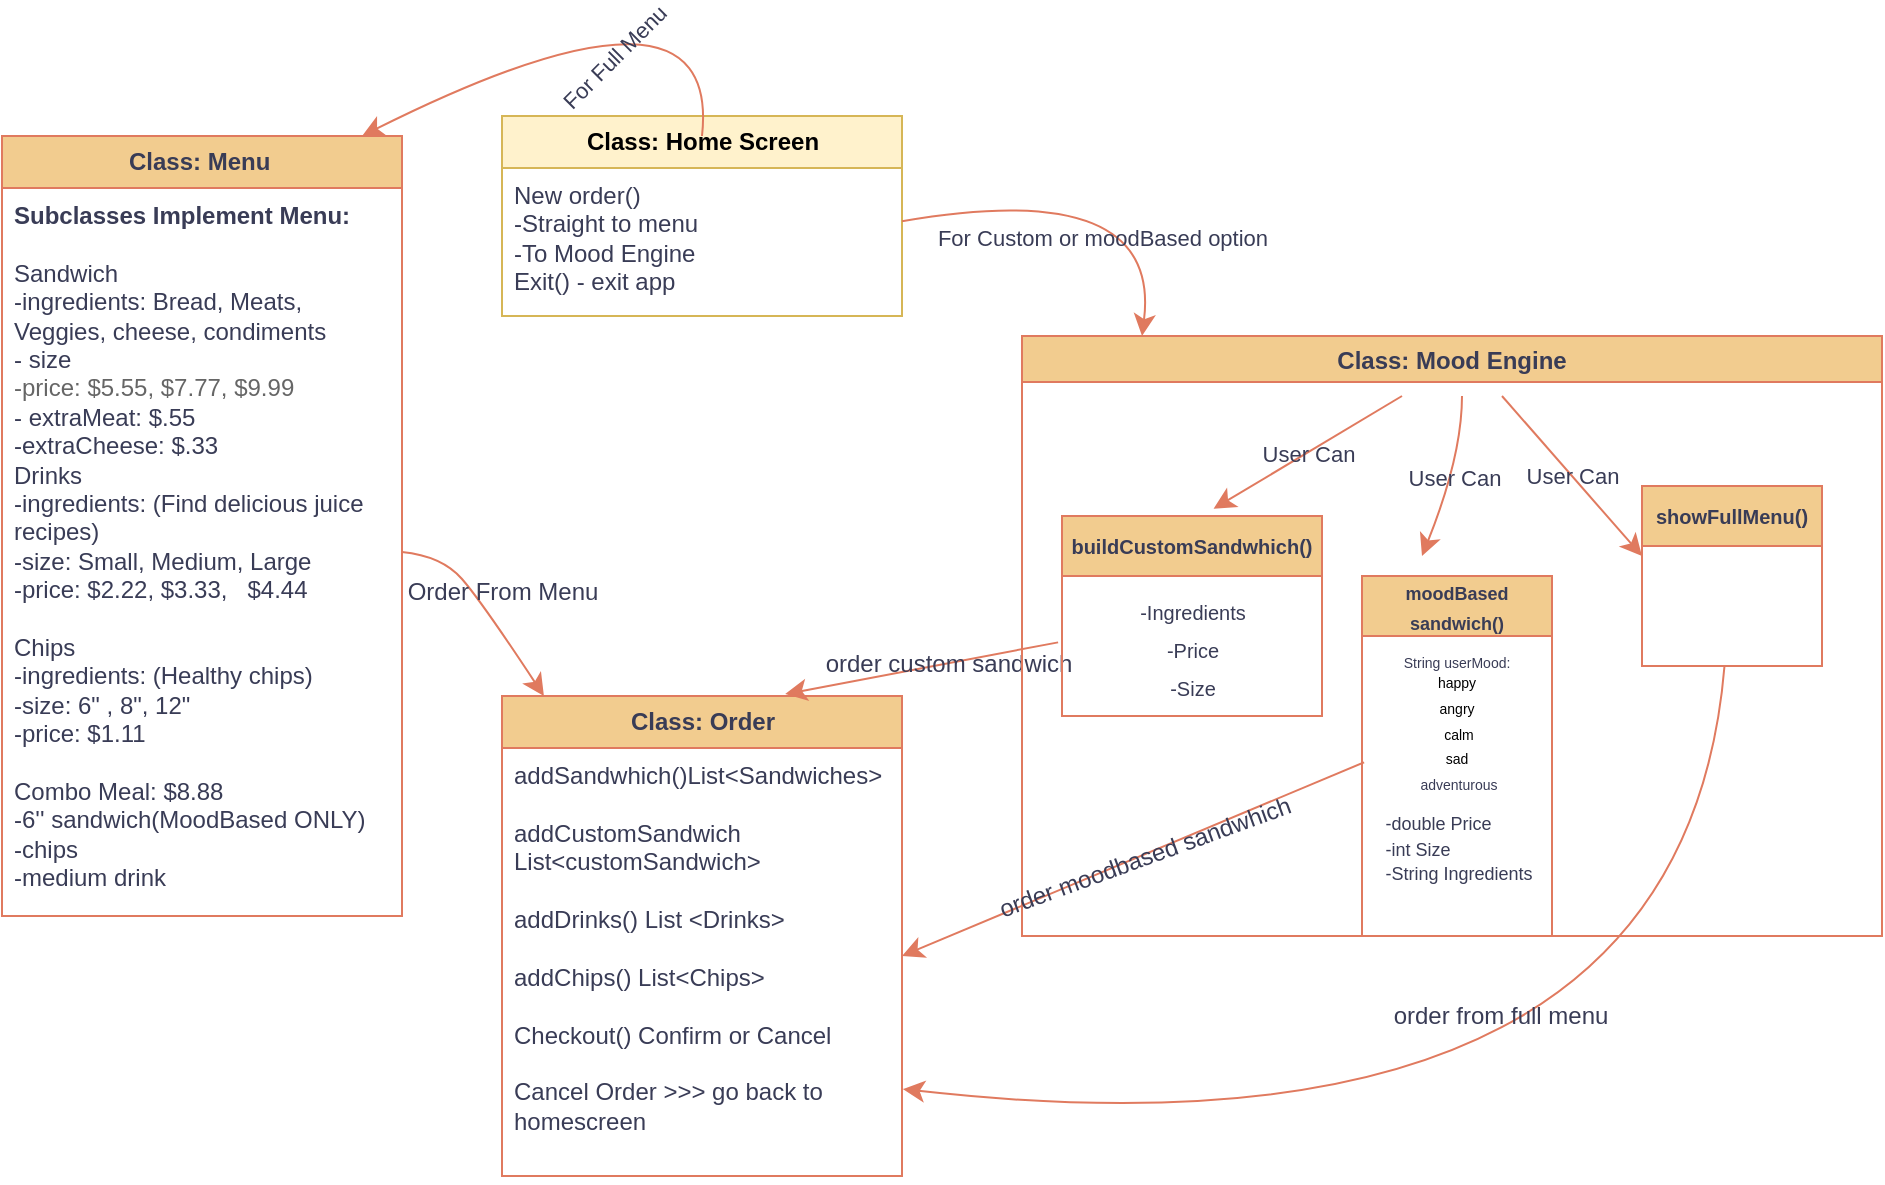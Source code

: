 <mxfile version="27.0.8">
  <diagram name="Page-1" id="hEn-4YcYx3pwjlDkFy8Q">
    <mxGraphModel dx="610" dy="512" grid="1" gridSize="10" guides="1" tooltips="1" connect="1" arrows="1" fold="1" page="1" pageScale="1" pageWidth="850" pageHeight="1100" math="0" shadow="0">
      <root>
        <mxCell id="0" />
        <mxCell id="1" parent="0" />
        <mxCell id="Aw1DZqWnzIEfaL2U8dn3-109" value="&lt;b&gt;Class: Menu&amp;nbsp;&lt;/b&gt;" style="swimlane;fontStyle=0;childLayout=stackLayout;horizontal=1;startSize=26;fillColor=#F2CC8F;horizontalStack=0;resizeParent=1;resizeParentMax=0;resizeLast=0;collapsible=1;marginBottom=0;html=1;labelBackgroundColor=none;strokeColor=#E07A5F;fontColor=#393C56;" vertex="1" parent="1">
          <mxGeometry x="10" y="140" width="200" height="390" as="geometry" />
        </mxCell>
        <mxCell id="Aw1DZqWnzIEfaL2U8dn3-112" value="&lt;b&gt;Subclasses Implement Menu:&amp;nbsp;&lt;/b&gt;&lt;div&gt;&lt;br&gt;&lt;/div&gt;&lt;div&gt;Sandwich&lt;/div&gt;&lt;div&gt;-ingredients: Bread, Meats, Veggies, cheese, condiments&lt;/div&gt;&lt;div&gt;- size&lt;/div&gt;&lt;div&gt;&lt;font style=&quot;color: rgb(102, 102, 102);&quot;&gt;-price:&amp;nbsp;&lt;span style=&quot;background-color: transparent;&quot;&gt;$5.55, $7.77, $9.99&lt;/span&gt;&lt;/font&gt;&lt;/div&gt;&lt;div&gt;- extraMeat: $.55&lt;/div&gt;&lt;div&gt;-extraCheese: $.33&lt;/div&gt;&lt;div&gt;Drinks&lt;/div&gt;&lt;div&gt;-ingredients: (Find delicious juice recipes)&amp;nbsp;&lt;/div&gt;&lt;div&gt;-size: Small, Medium, Large&lt;/div&gt;&lt;div&gt;-price: $2.22, $3.33,&amp;nbsp; &amp;nbsp;$4.44&lt;/div&gt;&lt;div&gt;&lt;br&gt;&lt;/div&gt;&lt;div&gt;Chips&lt;/div&gt;&lt;div&gt;-ingredients: (Healthy chips)&lt;/div&gt;&lt;div&gt;-size: 6&quot; , 8&quot;, 12&quot;&amp;nbsp;&lt;/div&gt;&lt;div&gt;-price: $1.11&lt;/div&gt;&lt;div&gt;&lt;br&gt;&lt;/div&gt;&lt;div&gt;Combo Meal: $8.88&lt;/div&gt;&lt;div&gt;-6&#39;&#39; sandwich(MoodBased ONLY)&amp;nbsp;&lt;/div&gt;&lt;div&gt;-chips&lt;/div&gt;&lt;div&gt;-medium drink&lt;/div&gt;&lt;div&gt;&lt;br&gt;&lt;/div&gt;" style="text;strokeColor=none;fillColor=none;align=left;verticalAlign=top;spacingLeft=4;spacingRight=4;overflow=hidden;rotatable=0;points=[[0,0.5],[1,0.5]];portConstraint=eastwest;whiteSpace=wrap;html=1;labelBackgroundColor=none;fontColor=#393C56;" vertex="1" parent="Aw1DZqWnzIEfaL2U8dn3-109">
          <mxGeometry y="26" width="200" height="364" as="geometry" />
        </mxCell>
        <mxCell id="Aw1DZqWnzIEfaL2U8dn3-113" value="&lt;b&gt;Class: Order&lt;/b&gt;" style="swimlane;fontStyle=0;childLayout=stackLayout;horizontal=1;startSize=26;fillColor=#F2CC8F;horizontalStack=0;resizeParent=1;resizeParentMax=0;resizeLast=0;collapsible=1;marginBottom=0;html=1;strokeColor=#E07A5F;labelBackgroundColor=none;fontColor=#393C56;fillStyle=auto;" vertex="1" parent="1">
          <mxGeometry x="260" y="420" width="200" height="240" as="geometry" />
        </mxCell>
        <mxCell id="Aw1DZqWnzIEfaL2U8dn3-115" value="addSandwhich()List&amp;lt;Sandwiches&amp;gt;&lt;div&gt;&lt;br&gt;&lt;/div&gt;&lt;div&gt;addCustomSandwich List&amp;lt;customSandwich&amp;gt;&lt;/div&gt;&lt;div&gt;&lt;div&gt;&lt;br&gt;&lt;/div&gt;&lt;div&gt;addDrinks() List &amp;lt;Drinks&amp;gt;&lt;/div&gt;&lt;div&gt;&lt;br&gt;&lt;/div&gt;&lt;div&gt;addChips() List&amp;lt;Chips&amp;gt;&lt;/div&gt;&lt;/div&gt;&lt;div&gt;&lt;br&gt;&lt;/div&gt;&lt;div&gt;Checkout() Confirm or Cancel&lt;/div&gt;&lt;div&gt;&lt;br&gt;&lt;/div&gt;&lt;div&gt;Cancel Order &amp;gt;&amp;gt;&amp;gt; go back to homescreen&lt;/div&gt;" style="text;strokeColor=none;fillColor=none;align=left;verticalAlign=top;spacingLeft=4;spacingRight=4;overflow=hidden;rotatable=0;points=[[0,0.5],[1,0.5]];portConstraint=eastwest;whiteSpace=wrap;html=1;labelBackgroundColor=none;fontColor=#393C56;" vertex="1" parent="Aw1DZqWnzIEfaL2U8dn3-113">
          <mxGeometry y="26" width="200" height="214" as="geometry" />
        </mxCell>
        <mxCell id="Aw1DZqWnzIEfaL2U8dn3-149" style="edgeStyle=none;curved=1;rounded=0;orthogonalLoop=1;jettySize=auto;html=1;exitX=-0.015;exitY=0.474;exitDx=0;exitDy=0;entryX=0.708;entryY=-0.004;entryDx=0;entryDy=0;entryPerimeter=0;fontSize=12;startSize=8;endSize=8;exitPerimeter=0;labelBackgroundColor=none;strokeColor=#E07A5F;fontColor=default;" edge="1" parent="1" source="Aw1DZqWnzIEfaL2U8dn3-147" target="Aw1DZqWnzIEfaL2U8dn3-113">
          <mxGeometry relative="1" as="geometry" />
        </mxCell>
        <mxCell id="Aw1DZqWnzIEfaL2U8dn3-172" value="order custom sandwich" style="edgeLabel;html=1;align=center;verticalAlign=middle;resizable=0;points=[];fontSize=12;rotation=0;labelBackgroundColor=none;fontColor=#393C56;" vertex="1" connectable="0" parent="Aw1DZqWnzIEfaL2U8dn3-149">
          <mxGeometry x="-0.19" relative="1" as="geometry">
            <mxPoint as="offset" />
          </mxGeometry>
        </mxCell>
        <mxCell id="Aw1DZqWnzIEfaL2U8dn3-150" style="edgeStyle=none;curved=1;rounded=0;orthogonalLoop=1;jettySize=auto;html=1;exitX=1;exitY=0.5;exitDx=0;exitDy=0;fontSize=12;startSize=8;endSize=8;labelBackgroundColor=none;strokeColor=#E07A5F;fontColor=default;" edge="1" parent="1" source="Aw1DZqWnzIEfaL2U8dn3-112" target="Aw1DZqWnzIEfaL2U8dn3-113">
          <mxGeometry relative="1" as="geometry">
            <Array as="points">
              <mxPoint x="230" y="350" />
              <mxPoint x="250" y="373" />
            </Array>
          </mxGeometry>
        </mxCell>
        <mxCell id="Aw1DZqWnzIEfaL2U8dn3-171" value="Order From Menu" style="edgeLabel;html=1;align=center;verticalAlign=middle;resizable=0;points=[];fontSize=12;labelBackgroundColor=none;fontColor=#393C56;" vertex="1" connectable="0" parent="Aw1DZqWnzIEfaL2U8dn3-150">
          <mxGeometry x="-0.177" relative="1" as="geometry">
            <mxPoint x="14" as="offset" />
          </mxGeometry>
        </mxCell>
        <mxCell id="Aw1DZqWnzIEfaL2U8dn3-123" value="Class: Mood Engine" style="swimlane;startSize=23;labelBackgroundColor=none;fillColor=#F2CC8F;strokeColor=#E07A5F;fontColor=#393C56;" vertex="1" parent="1">
          <mxGeometry x="520" y="240" width="430" height="300" as="geometry" />
        </mxCell>
        <mxCell id="Aw1DZqWnzIEfaL2U8dn3-126" value="&lt;font style=&quot;font-size: 9px;&quot;&gt;&lt;b style=&quot;&quot;&gt;moodBased sandwich()&lt;/b&gt;&lt;/font&gt;" style="swimlane;fontStyle=0;childLayout=stackLayout;horizontal=1;startSize=30;horizontalStack=0;resizeParent=1;resizeParentMax=0;resizeLast=0;collapsible=1;marginBottom=0;whiteSpace=wrap;html=1;labelBackgroundColor=none;fillColor=#F2CC8F;strokeColor=#E07A5F;fontColor=#393C56;" vertex="1" parent="Aw1DZqWnzIEfaL2U8dn3-123">
          <mxGeometry x="170" y="120" width="95" height="180" as="geometry">
            <mxRectangle x="390" y="320" width="110" height="30" as="alternateBounds" />
          </mxGeometry>
        </mxCell>
        <mxCell id="Aw1DZqWnzIEfaL2U8dn3-148" value="&lt;div style=&quot;line-height: 60%;&quot;&gt;&lt;font style=&quot;font-size: 7px; line-height: 60%;&quot;&gt;String userMood:&amp;nbsp;&lt;/font&gt;&lt;/div&gt;&lt;div style=&quot;line-height: 60%;&quot;&gt;&lt;span style=&quot;font-size: 7px; background-color: transparent; color: light-dark(rgb(0, 0, 0), rgb(255, 255, 255));&quot;&gt;happy&amp;nbsp;&lt;/span&gt;&lt;/div&gt;&lt;div style=&quot;line-height: 60%;&quot;&gt;&lt;span style=&quot;font-size: 7px; background-color: transparent; color: light-dark(rgb(0, 0, 0), rgb(255, 255, 255));&quot;&gt;angry&amp;nbsp;&lt;/span&gt;&lt;/div&gt;&lt;div style=&quot;line-height: 60%;&quot;&gt;&lt;span style=&quot;font-size: 7px; background-color: transparent; color: light-dark(rgb(0, 0, 0), rgb(255, 255, 255));&quot;&gt;calm&lt;/span&gt;&lt;/div&gt;&lt;div style=&quot;line-height: 60%;&quot;&gt;&lt;span style=&quot;font-size: 7px; background-color: transparent; color: light-dark(rgb(0, 0, 0), rgb(255, 255, 255));&quot;&gt;sad&amp;nbsp;&lt;/span&gt;&lt;div&gt;&lt;font style=&quot;font-size: 7px; line-height: 60%;&quot;&gt;adventurous&lt;/font&gt;&lt;/div&gt;&lt;div&gt;&lt;font style=&quot;font-size: 7px; line-height: 60%;&quot;&gt;&lt;br&gt;&lt;/font&gt;&lt;/div&gt;&lt;div style=&quot;text-align: left;&quot;&gt;&lt;font style=&quot;font-size: 9px;&quot;&gt;-double Price&lt;/font&gt;&lt;/div&gt;&lt;div style=&quot;text-align: left;&quot;&gt;&lt;font style=&quot;font-size: 9px;&quot;&gt;-int Size&lt;/font&gt;&lt;/div&gt;&lt;div style=&quot;text-align: left;&quot;&gt;&lt;font style=&quot;font-size: 9px;&quot;&gt;-String Ingredients&lt;/font&gt;&lt;/div&gt;&lt;div&gt;&lt;br&gt;&lt;/div&gt;&lt;div&gt;&lt;font style=&quot;font-size: 7px; line-height: 60%;&quot;&gt;&amp;nbsp;&lt;/font&gt;&lt;/div&gt;&lt;/div&gt;" style="text;html=1;align=center;verticalAlign=middle;resizable=0;points=[];autosize=1;strokeColor=none;fillColor=none;fontSize=16;labelBackgroundColor=none;fontColor=#393C56;" vertex="1" parent="Aw1DZqWnzIEfaL2U8dn3-126">
          <mxGeometry y="30" width="95" height="150" as="geometry" />
        </mxCell>
        <mxCell id="Aw1DZqWnzIEfaL2U8dn3-138" value="&lt;span style=&quot;font-size: 10px;&quot;&gt;&lt;b&gt;showFullMenu()&lt;/b&gt;&lt;/span&gt;" style="swimlane;fontStyle=0;childLayout=stackLayout;horizontal=1;startSize=30;horizontalStack=0;resizeParent=1;resizeParentMax=0;resizeLast=0;collapsible=1;marginBottom=0;whiteSpace=wrap;html=1;labelBackgroundColor=none;fillColor=#F2CC8F;strokeColor=#E07A5F;fontColor=#393C56;" vertex="1" parent="Aw1DZqWnzIEfaL2U8dn3-123">
          <mxGeometry x="310" y="75" width="90" height="90" as="geometry" />
        </mxCell>
        <mxCell id="Aw1DZqWnzIEfaL2U8dn3-135" value="&lt;font style=&quot;font-size: 10px;&quot;&gt;&lt;b&gt;buildCustomSandwhich()&lt;/b&gt;&lt;/font&gt;" style="swimlane;fontStyle=0;childLayout=stackLayout;horizontal=1;startSize=30;horizontalStack=0;resizeParent=1;resizeParentMax=0;resizeLast=0;collapsible=1;marginBottom=0;whiteSpace=wrap;html=1;labelBackgroundColor=none;fillColor=#F2CC8F;strokeColor=#E07A5F;fontColor=#393C56;" vertex="1" parent="Aw1DZqWnzIEfaL2U8dn3-123">
          <mxGeometry x="20" y="90" width="130" height="100" as="geometry" />
        </mxCell>
        <mxCell id="Aw1DZqWnzIEfaL2U8dn3-147" value="&lt;font style=&quot;font-size: 10px;&quot;&gt;-Ingredients&lt;/font&gt;&lt;div&gt;&lt;font style=&quot;font-size: 10px;&quot;&gt;-Price&lt;/font&gt;&lt;/div&gt;&lt;div&gt;&lt;font style=&quot;font-size: 10px;&quot;&gt;-Size&lt;/font&gt;&lt;/div&gt;" style="text;html=1;align=center;verticalAlign=middle;resizable=0;points=[];autosize=1;strokeColor=none;fillColor=none;fontSize=16;labelBackgroundColor=none;fontColor=#393C56;" vertex="1" parent="Aw1DZqWnzIEfaL2U8dn3-135">
          <mxGeometry y="30" width="130" height="70" as="geometry" />
        </mxCell>
        <mxCell id="Aw1DZqWnzIEfaL2U8dn3-156" value="" style="endArrow=classic;html=1;rounded=0;fontSize=12;startSize=8;endSize=8;curved=1;labelBackgroundColor=none;strokeColor=#E07A5F;fontColor=default;" edge="1" parent="Aw1DZqWnzIEfaL2U8dn3-123">
          <mxGeometry relative="1" as="geometry">
            <mxPoint x="240" y="30" as="sourcePoint" />
            <mxPoint x="310" y="110" as="targetPoint" />
          </mxGeometry>
        </mxCell>
        <mxCell id="Aw1DZqWnzIEfaL2U8dn3-157" value="User Can" style="edgeLabel;resizable=0;html=1;;align=center;verticalAlign=middle;labelBackgroundColor=none;fontColor=#393C56;" connectable="0" vertex="1" parent="Aw1DZqWnzIEfaL2U8dn3-156">
          <mxGeometry relative="1" as="geometry" />
        </mxCell>
        <mxCell id="Aw1DZqWnzIEfaL2U8dn3-159" value="" style="endArrow=classic;html=1;rounded=0;fontSize=12;startSize=8;endSize=8;curved=1;labelBackgroundColor=none;strokeColor=#E07A5F;fontColor=default;" edge="1" parent="Aw1DZqWnzIEfaL2U8dn3-123">
          <mxGeometry relative="1" as="geometry">
            <mxPoint x="220" y="30" as="sourcePoint" />
            <mxPoint x="200" y="110" as="targetPoint" />
            <Array as="points">
              <mxPoint x="220" y="60" />
            </Array>
          </mxGeometry>
        </mxCell>
        <mxCell id="Aw1DZqWnzIEfaL2U8dn3-160" value="User Can" style="edgeLabel;resizable=0;html=1;;align=center;verticalAlign=middle;labelBackgroundColor=none;fontColor=#393C56;" connectable="0" vertex="1" parent="Aw1DZqWnzIEfaL2U8dn3-159">
          <mxGeometry relative="1" as="geometry" />
        </mxCell>
        <mxCell id="Aw1DZqWnzIEfaL2U8dn3-161" value="" style="endArrow=classic;html=1;rounded=0;fontSize=12;startSize=8;endSize=8;curved=1;entryX=0.583;entryY=-0.036;entryDx=0;entryDy=0;entryPerimeter=0;labelBackgroundColor=none;strokeColor=#E07A5F;fontColor=default;" edge="1" parent="Aw1DZqWnzIEfaL2U8dn3-123" target="Aw1DZqWnzIEfaL2U8dn3-135">
          <mxGeometry relative="1" as="geometry">
            <mxPoint x="190" y="30" as="sourcePoint" />
            <mxPoint x="210" y="110" as="targetPoint" />
          </mxGeometry>
        </mxCell>
        <mxCell id="Aw1DZqWnzIEfaL2U8dn3-162" value="User Can" style="edgeLabel;resizable=0;html=1;;align=center;verticalAlign=middle;labelBackgroundColor=none;fontColor=#393C56;" connectable="0" vertex="1" parent="Aw1DZqWnzIEfaL2U8dn3-161">
          <mxGeometry relative="1" as="geometry" />
        </mxCell>
        <mxCell id="Aw1DZqWnzIEfaL2U8dn3-163" value="&lt;b&gt;Class: Home Screen&lt;/b&gt;" style="swimlane;fontStyle=0;childLayout=stackLayout;horizontal=1;startSize=26;fillColor=#fff2cc;horizontalStack=0;resizeParent=1;resizeParentMax=0;resizeLast=0;collapsible=1;marginBottom=0;html=1;labelBackgroundColor=none;strokeColor=#d6b656;" vertex="1" parent="1">
          <mxGeometry x="260" y="130" width="200" height="100" as="geometry" />
        </mxCell>
        <mxCell id="Aw1DZqWnzIEfaL2U8dn3-164" value="New order()&amp;nbsp;&lt;div&gt;-Straight to menu&lt;/div&gt;&lt;div&gt;-To Mood Engine&amp;nbsp;&lt;br&gt;&lt;div&gt;Exit() - exit app&lt;/div&gt;&lt;div&gt;&lt;br&gt;&lt;/div&gt;&lt;/div&gt;" style="text;strokeColor=none;fillColor=none;align=left;verticalAlign=top;spacingLeft=4;spacingRight=4;overflow=hidden;rotatable=0;points=[[0,0.5],[1,0.5]];portConstraint=eastwest;whiteSpace=wrap;html=1;labelBackgroundColor=none;fontColor=#393C56;" vertex="1" parent="Aw1DZqWnzIEfaL2U8dn3-163">
          <mxGeometry y="26" width="200" height="74" as="geometry" />
        </mxCell>
        <mxCell id="Aw1DZqWnzIEfaL2U8dn3-167" value="" style="endArrow=classic;html=1;rounded=0;fontSize=12;startSize=8;endSize=8;curved=1;labelBackgroundColor=none;strokeColor=#E07A5F;fontColor=default;" edge="1" parent="1">
          <mxGeometry relative="1" as="geometry">
            <mxPoint x="460" y="182.58" as="sourcePoint" />
            <mxPoint x="580" y="240" as="targetPoint" />
            <Array as="points">
              <mxPoint x="590" y="160" />
            </Array>
          </mxGeometry>
        </mxCell>
        <mxCell id="Aw1DZqWnzIEfaL2U8dn3-168" value="For Custom or moodBased option" style="edgeLabel;resizable=0;html=1;;align=center;verticalAlign=middle;labelBackgroundColor=none;fontColor=#393C56;" connectable="0" vertex="1" parent="Aw1DZqWnzIEfaL2U8dn3-167">
          <mxGeometry relative="1" as="geometry">
            <mxPoint x="-5" y="26" as="offset" />
          </mxGeometry>
        </mxCell>
        <mxCell id="Aw1DZqWnzIEfaL2U8dn3-169" value="" style="endArrow=classic;html=1;rounded=0;fontSize=12;startSize=8;endSize=8;curved=1;exitX=0.55;exitY=0;exitDx=0;exitDy=0;exitPerimeter=0;labelBackgroundColor=none;strokeColor=#E07A5F;fontColor=default;" edge="1" parent="1">
          <mxGeometry relative="1" as="geometry">
            <mxPoint x="360" y="140" as="sourcePoint" />
            <mxPoint x="190" y="140" as="targetPoint" />
            <Array as="points">
              <mxPoint x="370" y="50" />
            </Array>
          </mxGeometry>
        </mxCell>
        <mxCell id="Aw1DZqWnzIEfaL2U8dn3-170" value="For Full Menu" style="edgeLabel;resizable=0;html=1;;align=center;verticalAlign=middle;rotation=-45;labelBackgroundColor=none;fontColor=#393C56;" connectable="0" vertex="1" parent="Aw1DZqWnzIEfaL2U8dn3-169">
          <mxGeometry relative="1" as="geometry">
            <mxPoint x="-5" y="26" as="offset" />
          </mxGeometry>
        </mxCell>
        <mxCell id="Aw1DZqWnzIEfaL2U8dn3-174" style="edgeStyle=none;curved=1;rounded=0;orthogonalLoop=1;jettySize=auto;html=1;exitX=0.011;exitY=0.421;exitDx=0;exitDy=0;entryX=0.708;entryY=-0.004;entryDx=0;entryDy=0;entryPerimeter=0;fontSize=12;startSize=8;endSize=8;exitPerimeter=0;labelBackgroundColor=none;strokeColor=#E07A5F;fontColor=default;" edge="1" parent="1" source="Aw1DZqWnzIEfaL2U8dn3-148">
          <mxGeometry relative="1" as="geometry">
            <mxPoint x="596" y="524" as="sourcePoint" />
            <mxPoint x="460" y="550" as="targetPoint" />
          </mxGeometry>
        </mxCell>
        <mxCell id="Aw1DZqWnzIEfaL2U8dn3-175" value="order moodbased sandwhich" style="edgeLabel;html=1;align=center;verticalAlign=middle;resizable=0;points=[];fontSize=12;rotation=-20;labelBackgroundColor=none;fontColor=#393C56;" vertex="1" connectable="0" parent="Aw1DZqWnzIEfaL2U8dn3-174">
          <mxGeometry x="-0.19" relative="1" as="geometry">
            <mxPoint x="-17" y="8" as="offset" />
          </mxGeometry>
        </mxCell>
        <mxCell id="Aw1DZqWnzIEfaL2U8dn3-176" style="edgeStyle=none;curved=1;rounded=0;orthogonalLoop=1;jettySize=auto;html=1;entryX=1.002;entryY=0.797;entryDx=0;entryDy=0;entryPerimeter=0;fontSize=12;startSize=8;endSize=8;labelBackgroundColor=none;strokeColor=#E07A5F;fontColor=default;" edge="1" parent="1" source="Aw1DZqWnzIEfaL2U8dn3-138" target="Aw1DZqWnzIEfaL2U8dn3-115">
          <mxGeometry relative="1" as="geometry">
            <Array as="points">
              <mxPoint x="850" y="660" />
            </Array>
          </mxGeometry>
        </mxCell>
        <mxCell id="Aw1DZqWnzIEfaL2U8dn3-177" value="order from full menu" style="edgeLabel;html=1;align=center;verticalAlign=middle;resizable=0;points=[];fontSize=12;labelBackgroundColor=none;fontColor=#393C56;" vertex="1" connectable="0" parent="Aw1DZqWnzIEfaL2U8dn3-176">
          <mxGeometry x="0.627" y="-6" relative="1" as="geometry">
            <mxPoint x="178" y="-44" as="offset" />
          </mxGeometry>
        </mxCell>
      </root>
    </mxGraphModel>
  </diagram>
</mxfile>
